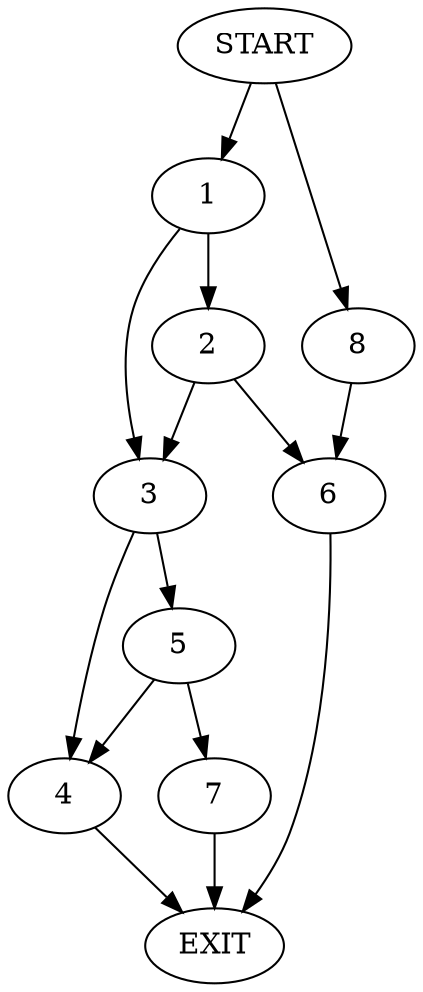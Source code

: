 digraph {
0 [label="START"]
9 [label="EXIT"]
0 -> 1
1 -> 2
1 -> 3
3 -> 4
3 -> 5
2 -> 6
2 -> 3
6 -> 9
5 -> 4
5 -> 7
4 -> 9
7 -> 9
0 -> 8
8 -> 6
}
